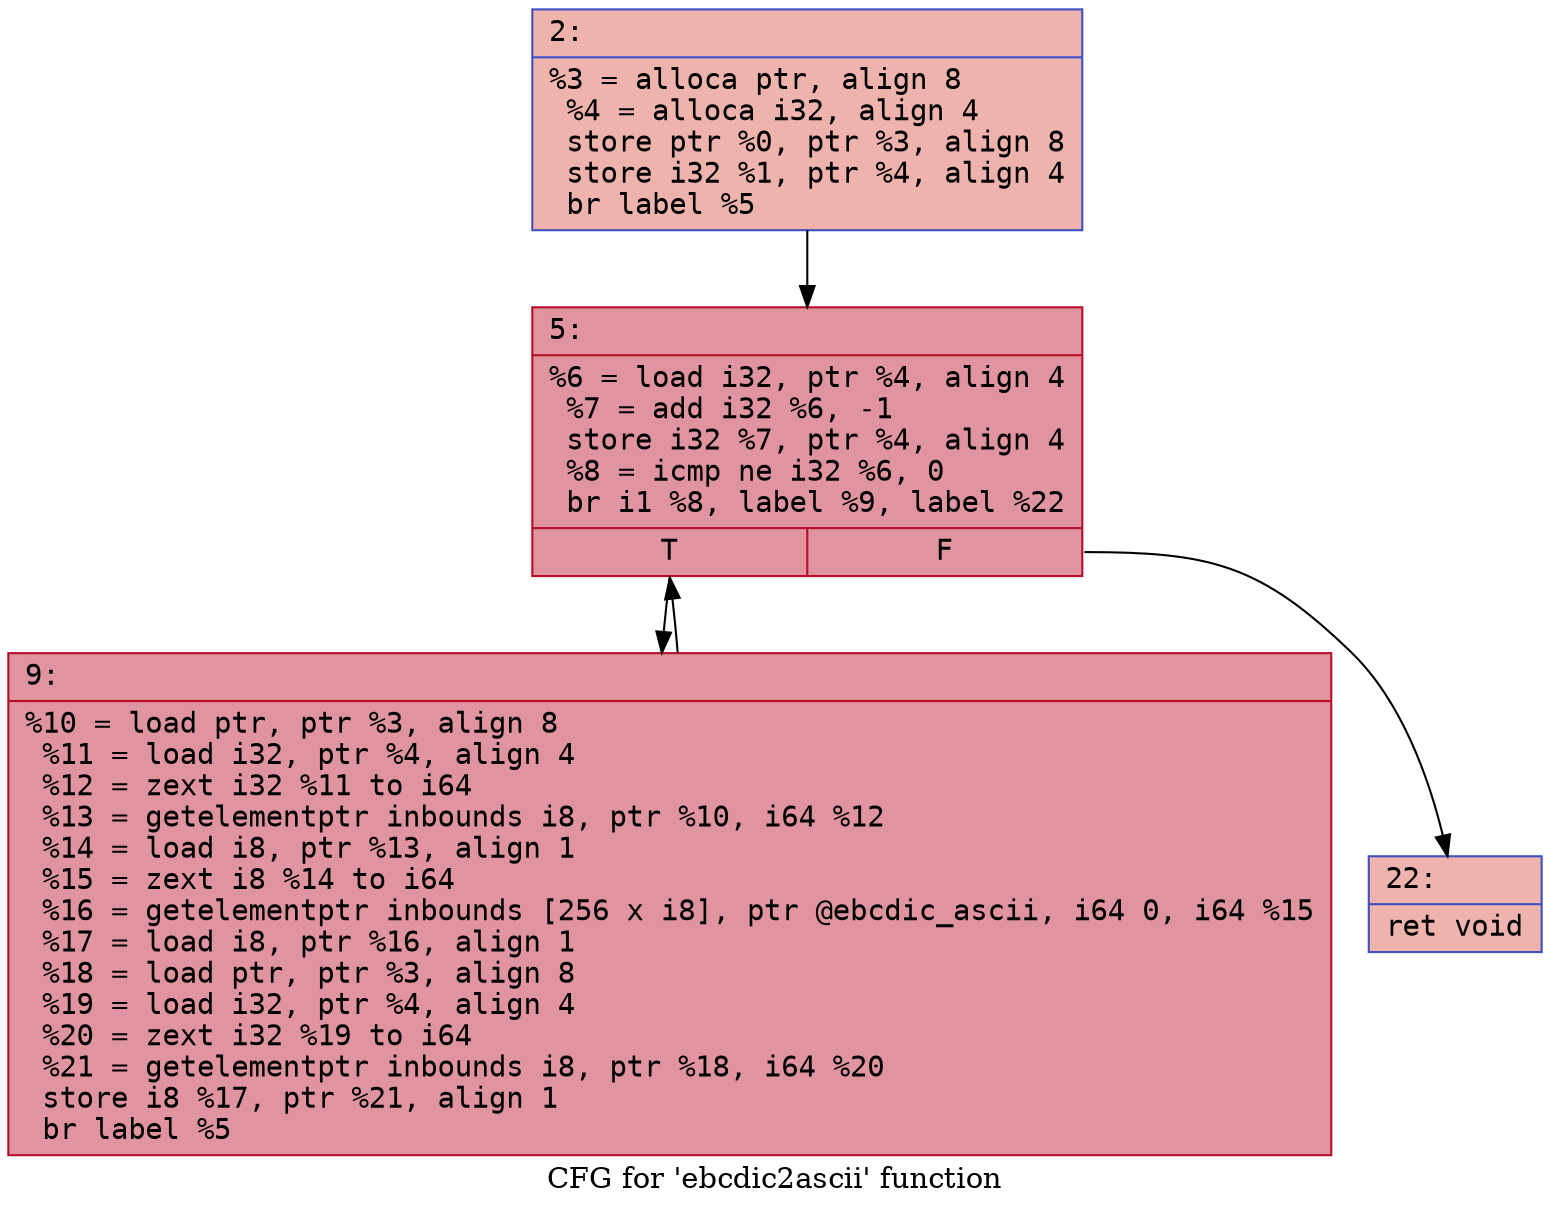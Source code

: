 digraph "CFG for 'ebcdic2ascii' function" {
	label="CFG for 'ebcdic2ascii' function";

	Node0x6000009d4b40 [shape=record,color="#3d50c3ff", style=filled, fillcolor="#d6524470" fontname="Courier",label="{2:\l|  %3 = alloca ptr, align 8\l  %4 = alloca i32, align 4\l  store ptr %0, ptr %3, align 8\l  store i32 %1, ptr %4, align 4\l  br label %5\l}"];
	Node0x6000009d4b40 -> Node0x6000009d4b90[tooltip="2 -> 5\nProbability 100.00%" ];
	Node0x6000009d4b90 [shape=record,color="#b70d28ff", style=filled, fillcolor="#b70d2870" fontname="Courier",label="{5:\l|  %6 = load i32, ptr %4, align 4\l  %7 = add i32 %6, -1\l  store i32 %7, ptr %4, align 4\l  %8 = icmp ne i32 %6, 0\l  br i1 %8, label %9, label %22\l|{<s0>T|<s1>F}}"];
	Node0x6000009d4b90:s0 -> Node0x6000009d4be0[tooltip="5 -> 9\nProbability 96.88%" ];
	Node0x6000009d4b90:s1 -> Node0x6000009d4c30[tooltip="5 -> 22\nProbability 3.12%" ];
	Node0x6000009d4be0 [shape=record,color="#b70d28ff", style=filled, fillcolor="#b70d2870" fontname="Courier",label="{9:\l|  %10 = load ptr, ptr %3, align 8\l  %11 = load i32, ptr %4, align 4\l  %12 = zext i32 %11 to i64\l  %13 = getelementptr inbounds i8, ptr %10, i64 %12\l  %14 = load i8, ptr %13, align 1\l  %15 = zext i8 %14 to i64\l  %16 = getelementptr inbounds [256 x i8], ptr @ebcdic_ascii, i64 0, i64 %15\l  %17 = load i8, ptr %16, align 1\l  %18 = load ptr, ptr %3, align 8\l  %19 = load i32, ptr %4, align 4\l  %20 = zext i32 %19 to i64\l  %21 = getelementptr inbounds i8, ptr %18, i64 %20\l  store i8 %17, ptr %21, align 1\l  br label %5\l}"];
	Node0x6000009d4be0 -> Node0x6000009d4b90[tooltip="9 -> 5\nProbability 100.00%" ];
	Node0x6000009d4c30 [shape=record,color="#3d50c3ff", style=filled, fillcolor="#d6524470" fontname="Courier",label="{22:\l|  ret void\l}"];
}
